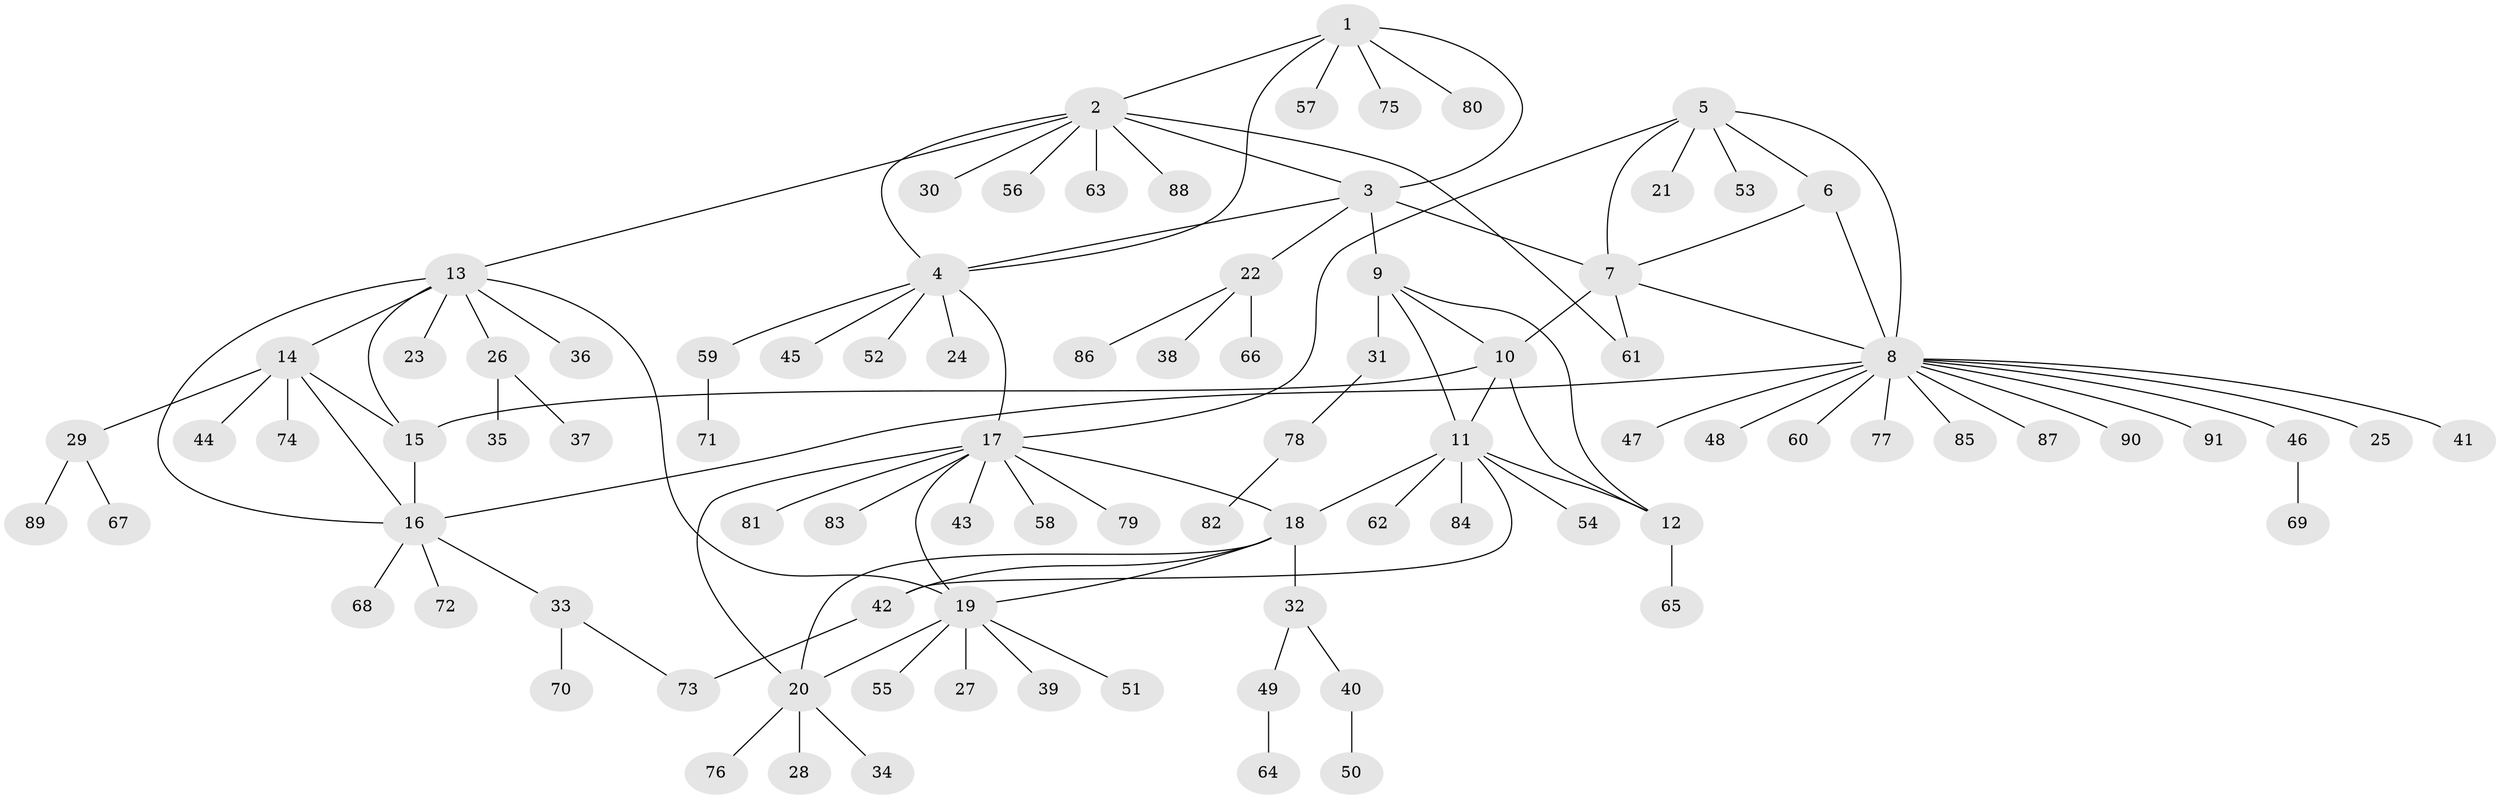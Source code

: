// Generated by graph-tools (version 1.1) at 2025/16/03/09/25 04:16:09]
// undirected, 91 vertices, 114 edges
graph export_dot {
graph [start="1"]
  node [color=gray90,style=filled];
  1;
  2;
  3;
  4;
  5;
  6;
  7;
  8;
  9;
  10;
  11;
  12;
  13;
  14;
  15;
  16;
  17;
  18;
  19;
  20;
  21;
  22;
  23;
  24;
  25;
  26;
  27;
  28;
  29;
  30;
  31;
  32;
  33;
  34;
  35;
  36;
  37;
  38;
  39;
  40;
  41;
  42;
  43;
  44;
  45;
  46;
  47;
  48;
  49;
  50;
  51;
  52;
  53;
  54;
  55;
  56;
  57;
  58;
  59;
  60;
  61;
  62;
  63;
  64;
  65;
  66;
  67;
  68;
  69;
  70;
  71;
  72;
  73;
  74;
  75;
  76;
  77;
  78;
  79;
  80;
  81;
  82;
  83;
  84;
  85;
  86;
  87;
  88;
  89;
  90;
  91;
  1 -- 2;
  1 -- 3;
  1 -- 4;
  1 -- 57;
  1 -- 75;
  1 -- 80;
  2 -- 3;
  2 -- 4;
  2 -- 13;
  2 -- 30;
  2 -- 56;
  2 -- 61;
  2 -- 63;
  2 -- 88;
  3 -- 4;
  3 -- 7;
  3 -- 9;
  3 -- 22;
  4 -- 17;
  4 -- 24;
  4 -- 45;
  4 -- 52;
  4 -- 59;
  5 -- 6;
  5 -- 7;
  5 -- 8;
  5 -- 17;
  5 -- 21;
  5 -- 53;
  6 -- 7;
  6 -- 8;
  7 -- 8;
  7 -- 10;
  7 -- 61;
  8 -- 16;
  8 -- 25;
  8 -- 41;
  8 -- 46;
  8 -- 47;
  8 -- 48;
  8 -- 60;
  8 -- 77;
  8 -- 85;
  8 -- 87;
  8 -- 90;
  8 -- 91;
  9 -- 10;
  9 -- 11;
  9 -- 12;
  9 -- 31;
  10 -- 11;
  10 -- 12;
  10 -- 15;
  11 -- 12;
  11 -- 18;
  11 -- 42;
  11 -- 54;
  11 -- 62;
  11 -- 84;
  12 -- 65;
  13 -- 14;
  13 -- 15;
  13 -- 16;
  13 -- 19;
  13 -- 23;
  13 -- 26;
  13 -- 36;
  14 -- 15;
  14 -- 16;
  14 -- 29;
  14 -- 44;
  14 -- 74;
  15 -- 16;
  16 -- 33;
  16 -- 68;
  16 -- 72;
  17 -- 18;
  17 -- 19;
  17 -- 20;
  17 -- 43;
  17 -- 58;
  17 -- 79;
  17 -- 81;
  17 -- 83;
  18 -- 19;
  18 -- 20;
  18 -- 32;
  18 -- 42;
  19 -- 20;
  19 -- 27;
  19 -- 39;
  19 -- 51;
  19 -- 55;
  20 -- 28;
  20 -- 34;
  20 -- 76;
  22 -- 38;
  22 -- 66;
  22 -- 86;
  26 -- 35;
  26 -- 37;
  29 -- 67;
  29 -- 89;
  31 -- 78;
  32 -- 40;
  32 -- 49;
  33 -- 70;
  33 -- 73;
  40 -- 50;
  42 -- 73;
  46 -- 69;
  49 -- 64;
  59 -- 71;
  78 -- 82;
}
